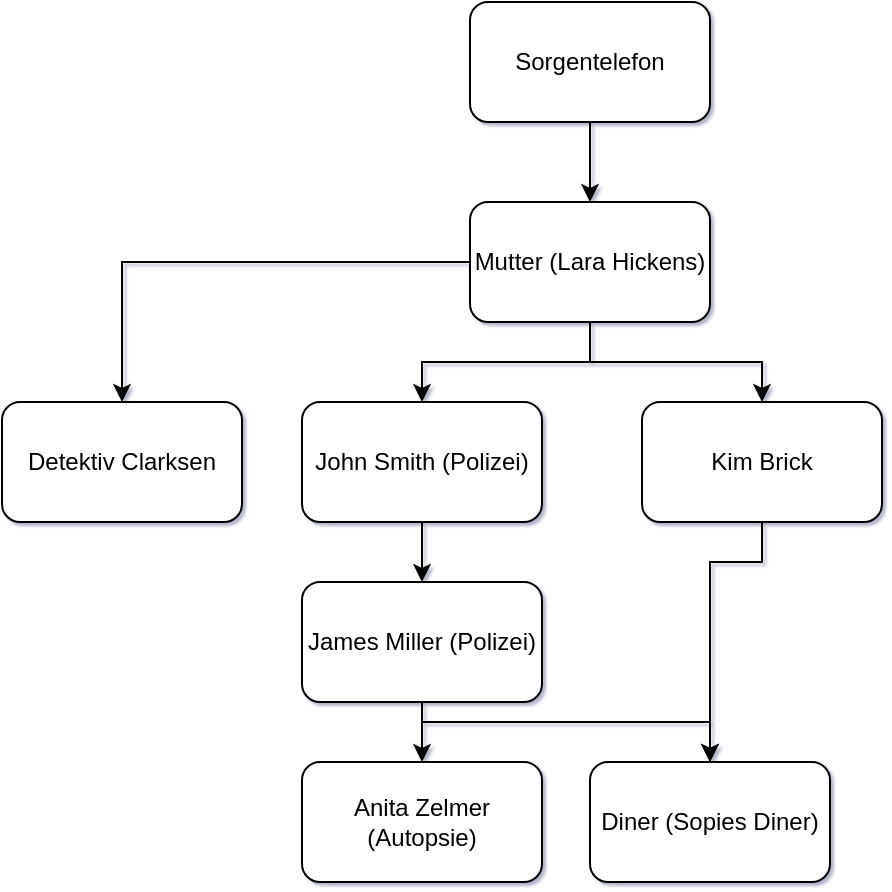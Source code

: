 <mxfile version="26.2.2">
  <diagram name="Seite-1" id="e8pxk-Sx8KkQyPLP6KwD">
    <mxGraphModel dx="1020" dy="601" grid="1" gridSize="10" guides="1" tooltips="1" connect="1" arrows="1" fold="1" page="1" pageScale="1" pageWidth="827" pageHeight="1169" math="0" shadow="1">
      <root>
        <mxCell id="0" />
        <mxCell id="1" parent="0" />
        <mxCell id="MVpUlsHbnZ6lfmsMkLoA-1" value="Sorgentelefon" style="rounded=1;whiteSpace=wrap;html=1;" parent="1" vertex="1">
          <mxGeometry x="354" y="20" width="120" height="60" as="geometry" />
        </mxCell>
        <mxCell id="MVpUlsHbnZ6lfmsMkLoA-3" value="Mutter (Lara Hickens)" style="rounded=1;whiteSpace=wrap;html=1;" parent="1" vertex="1">
          <mxGeometry x="354" y="120" width="120" height="60" as="geometry" />
        </mxCell>
        <mxCell id="MVpUlsHbnZ6lfmsMkLoA-7" value="" style="endArrow=classic;html=1;rounded=0;entryX=0.5;entryY=0;entryDx=0;entryDy=0;exitX=0.5;exitY=1;exitDx=0;exitDy=0;" parent="1" source="MVpUlsHbnZ6lfmsMkLoA-1" target="MVpUlsHbnZ6lfmsMkLoA-3" edge="1">
          <mxGeometry width="50" height="50" relative="1" as="geometry">
            <mxPoint x="380" y="120" as="sourcePoint" />
            <mxPoint x="430" y="70" as="targetPoint" />
          </mxGeometry>
        </mxCell>
        <mxCell id="MVpUlsHbnZ6lfmsMkLoA-8" value="" style="endArrow=classic;html=1;rounded=0;exitX=0.5;exitY=1;exitDx=0;exitDy=0;entryX=0.5;entryY=0;entryDx=0;entryDy=0;" parent="1" source="MVpUlsHbnZ6lfmsMkLoA-3" target="MVpUlsHbnZ6lfmsMkLoA-9" edge="1">
          <mxGeometry width="50" height="50" relative="1" as="geometry">
            <mxPoint x="380" y="290" as="sourcePoint" />
            <mxPoint x="340" y="230" as="targetPoint" />
            <Array as="points">
              <mxPoint x="414" y="200" />
              <mxPoint x="330" y="200" />
            </Array>
          </mxGeometry>
        </mxCell>
        <mxCell id="MVpUlsHbnZ6lfmsMkLoA-11" value="" style="edgeStyle=orthogonalEdgeStyle;rounded=0;orthogonalLoop=1;jettySize=auto;html=1;" parent="1" source="MVpUlsHbnZ6lfmsMkLoA-9" target="MVpUlsHbnZ6lfmsMkLoA-10" edge="1">
          <mxGeometry relative="1" as="geometry" />
        </mxCell>
        <mxCell id="MVpUlsHbnZ6lfmsMkLoA-9" value="John Smith (Polizei)" style="rounded=1;whiteSpace=wrap;html=1;" parent="1" vertex="1">
          <mxGeometry x="270" y="220" width="120" height="60" as="geometry" />
        </mxCell>
        <mxCell id="MVpUlsHbnZ6lfmsMkLoA-15" value="" style="edgeStyle=orthogonalEdgeStyle;rounded=0;orthogonalLoop=1;jettySize=auto;html=1;" parent="1" source="MVpUlsHbnZ6lfmsMkLoA-10" target="MVpUlsHbnZ6lfmsMkLoA-14" edge="1">
          <mxGeometry relative="1" as="geometry" />
        </mxCell>
        <mxCell id="BakRVRkFSZIQXWJ9o-AP-2" style="edgeStyle=orthogonalEdgeStyle;rounded=0;orthogonalLoop=1;jettySize=auto;html=1;entryX=0.5;entryY=0;entryDx=0;entryDy=0;" parent="1" source="MVpUlsHbnZ6lfmsMkLoA-10" target="BakRVRkFSZIQXWJ9o-AP-1" edge="1">
          <mxGeometry relative="1" as="geometry">
            <Array as="points">
              <mxPoint x="330" y="380" />
              <mxPoint x="474" y="380" />
            </Array>
          </mxGeometry>
        </mxCell>
        <mxCell id="MVpUlsHbnZ6lfmsMkLoA-10" value="James Miller (Polizei)" style="rounded=1;whiteSpace=wrap;html=1;" parent="1" vertex="1">
          <mxGeometry x="270" y="310" width="120" height="60" as="geometry" />
        </mxCell>
        <mxCell id="MVpUlsHbnZ6lfmsMkLoA-12" value="Kim Brick" style="rounded=1;whiteSpace=wrap;html=1;" parent="1" vertex="1">
          <mxGeometry x="440" y="220" width="120" height="60" as="geometry" />
        </mxCell>
        <mxCell id="MVpUlsHbnZ6lfmsMkLoA-13" value="" style="endArrow=classic;html=1;rounded=0;entryX=0.5;entryY=0;entryDx=0;entryDy=0;exitX=0.5;exitY=1;exitDx=0;exitDy=0;" parent="1" source="MVpUlsHbnZ6lfmsMkLoA-3" target="MVpUlsHbnZ6lfmsMkLoA-12" edge="1">
          <mxGeometry width="50" height="50" relative="1" as="geometry">
            <mxPoint x="450" y="310" as="sourcePoint" />
            <mxPoint x="500" y="260" as="targetPoint" />
            <Array as="points">
              <mxPoint x="414" y="200" />
              <mxPoint x="500" y="200" />
            </Array>
          </mxGeometry>
        </mxCell>
        <mxCell id="MVpUlsHbnZ6lfmsMkLoA-14" value="Anita Zelmer (Autopsie)" style="rounded=1;whiteSpace=wrap;html=1;" parent="1" vertex="1">
          <mxGeometry x="270" y="400" width="120" height="60" as="geometry" />
        </mxCell>
        <mxCell id="BakRVRkFSZIQXWJ9o-AP-1" value="Diner (Sopies Diner)" style="rounded=1;whiteSpace=wrap;html=1;" parent="1" vertex="1">
          <mxGeometry x="414" y="400" width="120" height="60" as="geometry" />
        </mxCell>
        <mxCell id="BNUVXSNzujlmilqdf6Ig-1" value="" style="endArrow=classic;html=1;rounded=0;entryX=0.5;entryY=0;entryDx=0;entryDy=0;exitX=0.5;exitY=1;exitDx=0;exitDy=0;" edge="1" parent="1" source="MVpUlsHbnZ6lfmsMkLoA-12" target="BakRVRkFSZIQXWJ9o-AP-1">
          <mxGeometry width="50" height="50" relative="1" as="geometry">
            <mxPoint x="500" y="300" as="sourcePoint" />
            <mxPoint x="500" y="330" as="targetPoint" />
            <Array as="points">
              <mxPoint x="500" y="300" />
              <mxPoint x="474" y="300" />
            </Array>
          </mxGeometry>
        </mxCell>
        <mxCell id="BNUVXSNzujlmilqdf6Ig-4" value="Detektiv Clarksen" style="rounded=1;whiteSpace=wrap;html=1;" vertex="1" parent="1">
          <mxGeometry x="120" y="220" width="120" height="60" as="geometry" />
        </mxCell>
        <mxCell id="BNUVXSNzujlmilqdf6Ig-5" value="" style="endArrow=classic;html=1;rounded=0;entryX=0.5;entryY=0;entryDx=0;entryDy=0;exitX=0;exitY=0.5;exitDx=0;exitDy=0;" edge="1" parent="1" source="MVpUlsHbnZ6lfmsMkLoA-3" target="BNUVXSNzujlmilqdf6Ig-4">
          <mxGeometry width="50" height="50" relative="1" as="geometry">
            <mxPoint x="250" y="180" as="sourcePoint" />
            <mxPoint x="300" y="130" as="targetPoint" />
            <Array as="points">
              <mxPoint x="180" y="150" />
            </Array>
          </mxGeometry>
        </mxCell>
      </root>
    </mxGraphModel>
  </diagram>
</mxfile>
